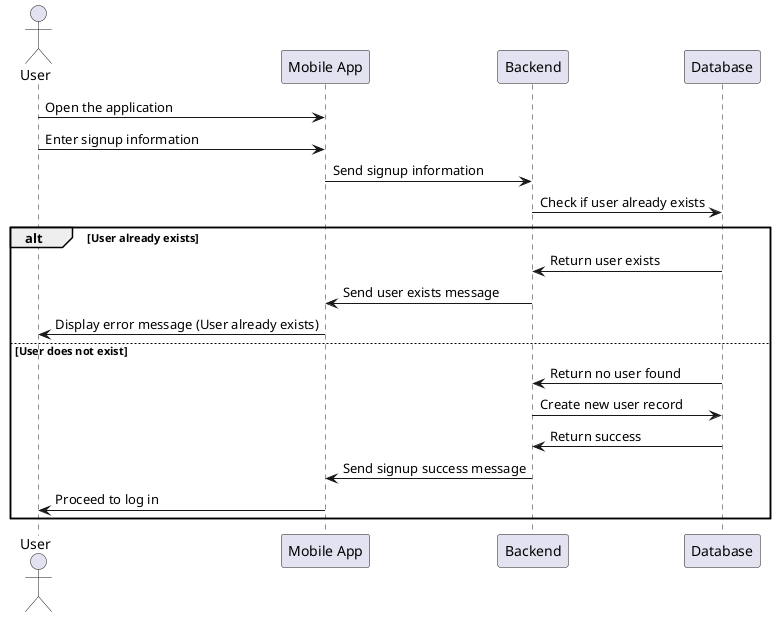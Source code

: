 @startuml
actor User
participant "Mobile App" as App
participant Backend
participant "Database" as DB

User -> App : Open the application
User -> App : Enter signup information
App -> Backend : Send signup information
Backend -> DB : Check if user already exists
alt User already exists
    DB -> Backend : Return user exists
    Backend -> App : Send user exists message
    App -> User : Display error message (User already exists)
else User does not exist
    DB -> Backend : Return no user found
    Backend -> DB : Create new user record
    DB -> Backend : Return success
    Backend -> App : Send signup success message
    App -> User : Proceed to log in
end
@enduml
